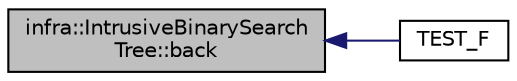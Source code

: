 digraph "infra::IntrusiveBinarySearchTree::back"
{
 // INTERACTIVE_SVG=YES
  edge [fontname="Helvetica",fontsize="10",labelfontname="Helvetica",labelfontsize="10"];
  node [fontname="Helvetica",fontsize="10",shape=record];
  rankdir="LR";
  Node9 [label="infra::IntrusiveBinarySearch\lTree::back",height=0.2,width=0.4,color="black", fillcolor="grey75", style="filled", fontcolor="black"];
  Node9 -> Node10 [dir="back",color="midnightblue",fontsize="10",style="solid",fontname="Helvetica"];
  Node10 [label="TEST_F",height=0.2,width=0.4,color="black", fillcolor="white", style="filled",URL="$d1/d0b/_test_intrusive_set_8cpp.html#a07a2bd36dbde825e43a971913d9172ab"];
}

